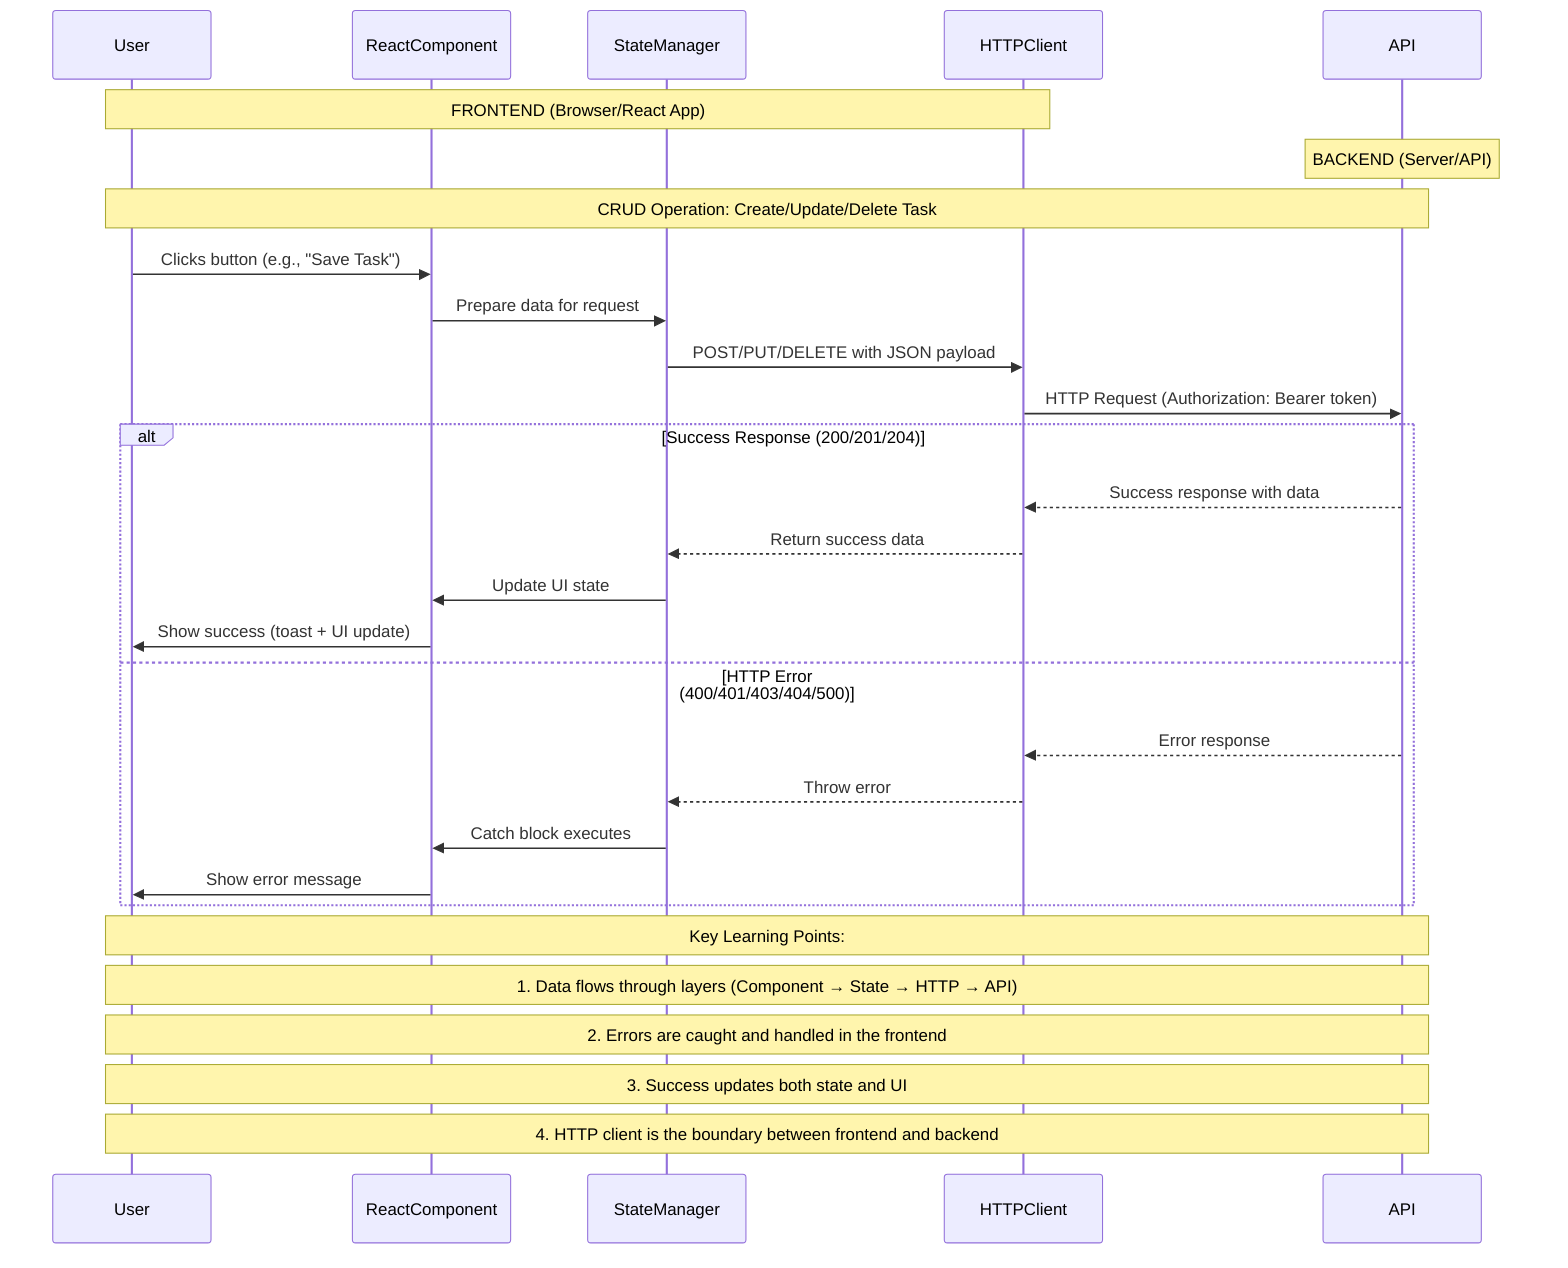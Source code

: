 sequenceDiagram
    participant User
    participant ReactComponent
    participant StateManager
    participant HTTPClient
    participant API

    Note over User,HTTPClient: FRONTEND (Browser/React App)
    Note over API: BACKEND (Server/API)

    Note over User,API: CRUD Operation: Create/Update/Delete Task

    User->>ReactComponent: Clicks button (e.g., "Save Task")
    ReactComponent->>StateManager: Prepare data for request
    StateManager->>HTTPClient: POST/PUT/DELETE with JSON payload
    HTTPClient->>API: HTTP Request (Authorization: Bearer token)
    
    alt Success Response (200/201/204)
        API-->>HTTPClient: Success response with data
        HTTPClient-->>StateManager: Return success data
        StateManager->>ReactComponent: Update UI state
        ReactComponent->>User: Show success (toast + UI update)
        
    else HTTP Error (400/401/403/404/500)
        API-->>HTTPClient: Error response
        HTTPClient-->>StateManager: Throw error
        StateManager->>ReactComponent: Catch block executes
        ReactComponent->>User: Show error message
    end

    Note over User,API: Key Learning Points:
    Note over User,API: 1. Data flows through layers (Component → State → HTTP → API)
    Note over User,API: 2. Errors are caught and handled in the frontend
    Note over User,API: 3. Success updates both state and UI
    Note over User,API: 4. HTTP client is the boundary between frontend and backend